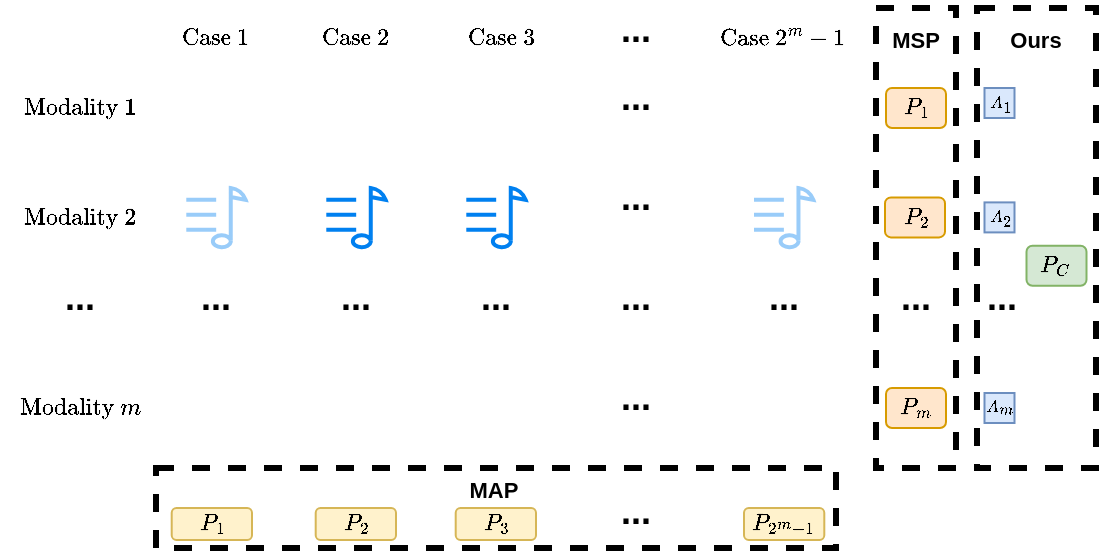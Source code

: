 <mxfile version="24.7.7">
  <diagram name="第 1 页" id="nYdEi7tRaGVO8EPhUYh8">
    <mxGraphModel dx="1173" dy="736" grid="1" gridSize="10" guides="1" tooltips="1" connect="1" arrows="1" fold="1" page="1" pageScale="1" pageWidth="827" pageHeight="1169" math="1" shadow="0">
      <root>
        <mxCell id="0" />
        <mxCell id="1" parent="0" />
        <mxCell id="d_G1SXAvkjPeiIFeZebY-1" value="" style="shape=image;html=1;verticalAlign=top;verticalLabelPosition=bottom;labelBackgroundColor=#ffffff;imageAspect=0;aspect=fixed;image=https://cdn0.iconfinder.com/data/icons/apple-apps/100/Apple_Photos-128.png" parent="1" vertex="1">
          <mxGeometry x="110" y="80" width="40" height="40" as="geometry" />
        </mxCell>
        <mxCell id="d_G1SXAvkjPeiIFeZebY-2" value="" style="shape=image;html=1;verticalAlign=top;verticalLabelPosition=bottom;labelBackgroundColor=#ffffff;imageAspect=0;aspect=fixed;image=https://cdn0.iconfinder.com/data/icons/apple-apps/100/Apple_Photos-128.png" parent="1" vertex="1">
          <mxGeometry x="250" y="80" width="40" height="40" as="geometry" />
        </mxCell>
        <mxCell id="d_G1SXAvkjPeiIFeZebY-3" value="" style="shape=image;html=1;verticalAlign=top;verticalLabelPosition=bottom;labelBackgroundColor=#ffffff;imageAspect=0;aspect=fixed;image=https://cdn0.iconfinder.com/data/icons/apple-apps/100/Apple_Photos-128.png;opacity=40;" parent="1" vertex="1">
          <mxGeometry x="180" y="80" width="40" height="40" as="geometry" />
        </mxCell>
        <mxCell id="d_G1SXAvkjPeiIFeZebY-5" value="" style="html=1;verticalLabelPosition=bottom;align=center;labelBackgroundColor=#ffffff;verticalAlign=top;strokeWidth=2;strokeColor=#0080F0;shadow=0;dashed=0;shape=mxgraph.ios7.icons.note;pointerEvents=1;textOpacity=50;whiteSpace=wrap;opacity=40;" parent="1" vertex="1">
          <mxGeometry x="115.15" y="140" width="29.7" height="29.7" as="geometry" />
        </mxCell>
        <mxCell id="d_G1SXAvkjPeiIFeZebY-6" value="" style="html=1;verticalLabelPosition=bottom;align=center;labelBackgroundColor=#ffffff;verticalAlign=top;strokeWidth=2;strokeColor=#0080F0;shadow=0;dashed=0;shape=mxgraph.ios7.icons.note;pointerEvents=1" parent="1" vertex="1">
          <mxGeometry x="255.15" y="140" width="29.7" height="29.7" as="geometry" />
        </mxCell>
        <mxCell id="d_G1SXAvkjPeiIFeZebY-7" value="" style="html=1;verticalLabelPosition=bottom;align=center;labelBackgroundColor=#ffffff;verticalAlign=top;strokeWidth=2;strokeColor=#0080F0;shadow=0;dashed=0;shape=mxgraph.ios7.icons.note;pointerEvents=1" parent="1" vertex="1">
          <mxGeometry x="185.15" y="140" width="29.7" height="29.7" as="geometry" />
        </mxCell>
        <mxCell id="d_G1SXAvkjPeiIFeZebY-9" value="" style="shape=image;html=1;verticalAlign=top;verticalLabelPosition=bottom;labelBackgroundColor=#ffffff;imageAspect=0;aspect=fixed;image=https://cdn4.iconfinder.com/data/icons/ionicons/512/icon-document-text-128.png" parent="1" vertex="1">
          <mxGeometry x="110" y="230" width="40" height="40" as="geometry" />
        </mxCell>
        <mxCell id="d_G1SXAvkjPeiIFeZebY-10" value="" style="shape=image;html=1;verticalAlign=top;verticalLabelPosition=bottom;labelBackgroundColor=#ffffff;imageAspect=0;aspect=fixed;image=https://cdn4.iconfinder.com/data/icons/ionicons/512/icon-document-text-128.png" parent="1" vertex="1">
          <mxGeometry x="180" y="230" width="40" height="40" as="geometry" />
        </mxCell>
        <mxCell id="d_G1SXAvkjPeiIFeZebY-11" value="" style="shape=image;html=1;verticalAlign=top;verticalLabelPosition=bottom;labelBackgroundColor=#ffffff;imageAspect=0;aspect=fixed;image=https://cdn4.iconfinder.com/data/icons/ionicons/512/icon-document-text-128.png;opacity=40;" parent="1" vertex="1">
          <mxGeometry x="250" y="230" width="40" height="40" as="geometry" />
        </mxCell>
        <mxCell id="d_G1SXAvkjPeiIFeZebY-13" value="&lt;b style=&quot;font-size: 18px;&quot;&gt;...&lt;/b&gt;" style="text;html=1;align=center;verticalAlign=middle;whiteSpace=wrap;rounded=0;fontSize=18;" parent="1" vertex="1">
          <mxGeometry x="100" y="180" width="60" height="30" as="geometry" />
        </mxCell>
        <mxCell id="d_G1SXAvkjPeiIFeZebY-14" value="" style="shape=image;html=1;verticalAlign=top;verticalLabelPosition=bottom;labelBackgroundColor=#ffffff;imageAspect=0;aspect=fixed;image=https://cdn0.iconfinder.com/data/icons/apple-apps/100/Apple_Photos-128.png" parent="1" vertex="1">
          <mxGeometry x="393.5" y="80" width="40" height="40" as="geometry" />
        </mxCell>
        <mxCell id="d_G1SXAvkjPeiIFeZebY-15" value="" style="html=1;verticalLabelPosition=bottom;align=center;labelBackgroundColor=#ffffff;verticalAlign=top;strokeWidth=2;strokeColor=#0080F0;shadow=0;dashed=0;shape=mxgraph.ios7.icons.note;pointerEvents=1;opacity=40;" parent="1" vertex="1">
          <mxGeometry x="399" y="140" width="29.7" height="29.7" as="geometry" />
        </mxCell>
        <mxCell id="d_G1SXAvkjPeiIFeZebY-16" value="" style="shape=image;html=1;verticalAlign=top;verticalLabelPosition=bottom;labelBackgroundColor=#ffffff;imageAspect=0;aspect=fixed;image=https://cdn4.iconfinder.com/data/icons/ionicons/512/icon-document-text-128.png;opacity=40;" parent="1" vertex="1">
          <mxGeometry x="394" y="230" width="40" height="40" as="geometry" />
        </mxCell>
        <mxCell id="d_G1SXAvkjPeiIFeZebY-17" value="&lt;b style=&quot;font-size: 18px;&quot;&gt;...&lt;/b&gt;" style="text;html=1;align=center;verticalAlign=middle;whiteSpace=wrap;rounded=0;fontSize=18;" parent="1" vertex="1">
          <mxGeometry x="170" y="180" width="60" height="30" as="geometry" />
        </mxCell>
        <mxCell id="d_G1SXAvkjPeiIFeZebY-18" value="&lt;b style=&quot;font-size: 18px;&quot;&gt;...&lt;/b&gt;" style="text;html=1;align=center;verticalAlign=middle;whiteSpace=wrap;rounded=0;fontSize=18;" parent="1" vertex="1">
          <mxGeometry x="240" y="180" width="60" height="30" as="geometry" />
        </mxCell>
        <mxCell id="d_G1SXAvkjPeiIFeZebY-19" value="&lt;b style=&quot;font-size: 18px;&quot;&gt;...&lt;/b&gt;" style="text;html=1;align=center;verticalAlign=middle;whiteSpace=wrap;rounded=0;fontSize=18;" parent="1" vertex="1">
          <mxGeometry x="310" y="80" width="60" height="30" as="geometry" />
        </mxCell>
        <mxCell id="d_G1SXAvkjPeiIFeZebY-20" value="&lt;b style=&quot;font-size: 18px;&quot;&gt;...&lt;/b&gt;" style="text;html=1;align=center;verticalAlign=middle;whiteSpace=wrap;rounded=0;fontSize=18;" parent="1" vertex="1">
          <mxGeometry x="310" y="130" width="60" height="30" as="geometry" />
        </mxCell>
        <mxCell id="d_G1SXAvkjPeiIFeZebY-21" value="&lt;b style=&quot;font-size: 18px;&quot;&gt;...&lt;/b&gt;" style="text;html=1;align=center;verticalAlign=middle;whiteSpace=wrap;rounded=0;fontSize=18;" parent="1" vertex="1">
          <mxGeometry x="310" y="180" width="60" height="30" as="geometry" />
        </mxCell>
        <mxCell id="d_G1SXAvkjPeiIFeZebY-22" value="&lt;b style=&quot;font-size: 18px;&quot;&gt;...&lt;/b&gt;" style="text;html=1;align=center;verticalAlign=middle;whiteSpace=wrap;rounded=0;fontSize=18;" parent="1" vertex="1">
          <mxGeometry x="383.5" y="180" width="60" height="30" as="geometry" />
        </mxCell>
        <mxCell id="d_G1SXAvkjPeiIFeZebY-23" value="&lt;b style=&quot;font-size: 18px;&quot;&gt;...&lt;/b&gt;" style="text;html=1;align=center;verticalAlign=middle;whiteSpace=wrap;rounded=0;fontSize=18;" parent="1" vertex="1">
          <mxGeometry x="310" y="230" width="60" height="30" as="geometry" />
        </mxCell>
        <mxCell id="d_G1SXAvkjPeiIFeZebY-31" value="&lt;span style=&quot;font-size: 10px;&quot;&gt;$$\text{Case} \ 2^m - 1$$&lt;/span&gt;" style="text;html=1;align=center;verticalAlign=middle;whiteSpace=wrap;rounded=0;fontSize=10;fontStyle=1" parent="1" vertex="1">
          <mxGeometry x="376" y="50" width="75.15" height="30" as="geometry" />
        </mxCell>
        <mxCell id="d_G1SXAvkjPeiIFeZebY-32" value="&lt;span style=&quot;font-size: 10px;&quot;&gt;$$\text{Case} \ 1$$&lt;/span&gt;" style="text;html=1;align=center;verticalAlign=middle;whiteSpace=wrap;rounded=0;fontSize=10;fontStyle=1" parent="1" vertex="1">
          <mxGeometry x="92.42" y="50" width="75.15" height="30" as="geometry" />
        </mxCell>
        <mxCell id="d_G1SXAvkjPeiIFeZebY-33" value="&lt;span style=&quot;font-size: 10px;&quot;&gt;$$\text{Case} \ 2$$&lt;/span&gt;" style="text;html=1;align=center;verticalAlign=middle;whiteSpace=wrap;rounded=0;fontSize=10;fontStyle=1" parent="1" vertex="1">
          <mxGeometry x="162.42" y="50" width="75.15" height="30" as="geometry" />
        </mxCell>
        <mxCell id="d_G1SXAvkjPeiIFeZebY-34" value="&lt;span style=&quot;font-size: 10px;&quot;&gt;$$\text{Case} \ 3$$&lt;/span&gt;" style="text;html=1;align=center;verticalAlign=middle;whiteSpace=wrap;rounded=0;fontSize=10;fontStyle=1" parent="1" vertex="1">
          <mxGeometry x="234.85" y="50" width="75.15" height="30" as="geometry" />
        </mxCell>
        <mxCell id="d_G1SXAvkjPeiIFeZebY-35" value="&lt;span style=&quot;font-size: 10px;&quot;&gt;$$\text{Modality} \ 1$$&lt;/span&gt;" style="text;html=1;align=center;verticalAlign=middle;whiteSpace=wrap;rounded=0;fontSize=10;fontStyle=1" parent="1" vertex="1">
          <mxGeometry x="24.85" y="85" width="75.15" height="30" as="geometry" />
        </mxCell>
        <mxCell id="d_G1SXAvkjPeiIFeZebY-36" value="&lt;span style=&quot;font-size: 10px;&quot;&gt;$$\text{Modality} \ 2$$&lt;/span&gt;" style="text;html=1;align=center;verticalAlign=middle;whiteSpace=wrap;rounded=0;fontSize=10;fontStyle=1" parent="1" vertex="1">
          <mxGeometry x="24.85" y="139.7" width="75.15" height="30" as="geometry" />
        </mxCell>
        <mxCell id="d_G1SXAvkjPeiIFeZebY-37" value="&lt;span style=&quot;font-size: 10px;&quot;&gt;$$\text{Modality} \ m$$&lt;/span&gt;" style="text;html=1;align=center;verticalAlign=middle;whiteSpace=wrap;rounded=0;fontSize=10;fontStyle=1" parent="1" vertex="1">
          <mxGeometry x="24.85" y="235" width="75.15" height="30" as="geometry" />
        </mxCell>
        <mxCell id="d_G1SXAvkjPeiIFeZebY-38" value="&lt;div&gt;&lt;br&gt;&lt;/div&gt;" style="rounded=0;whiteSpace=wrap;html=1;dashed=1;strokeWidth=3;" parent="1" vertex="1">
          <mxGeometry x="100" y="280" width="340" height="40" as="geometry" />
        </mxCell>
        <mxCell id="d_G1SXAvkjPeiIFeZebY-39" value="$$P_1$$" style="rounded=1;whiteSpace=wrap;html=1;fontSize=10;fillColor=#fff2cc;strokeColor=#d6b656;" parent="1" vertex="1">
          <mxGeometry x="107.85" y="300" width="40.15" height="16" as="geometry" />
        </mxCell>
        <mxCell id="d_G1SXAvkjPeiIFeZebY-40" value="$$P_2$$" style="rounded=1;whiteSpace=wrap;html=1;fontSize=10;fillColor=#fff2cc;strokeColor=#d6b656;" parent="1" vertex="1">
          <mxGeometry x="179.85" y="300" width="40.15" height="16" as="geometry" />
        </mxCell>
        <mxCell id="d_G1SXAvkjPeiIFeZebY-41" value="$$P_3$$" style="rounded=1;whiteSpace=wrap;html=1;fontSize=10;fillColor=#fff2cc;strokeColor=#d6b656;" parent="1" vertex="1">
          <mxGeometry x="249.85" y="300" width="40.15" height="16" as="geometry" />
        </mxCell>
        <mxCell id="d_G1SXAvkjPeiIFeZebY-42" value="$$P_{2^m-1}$$" style="rounded=1;whiteSpace=wrap;html=1;fontSize=10;fillColor=#fff2cc;strokeColor=#d6b656;" parent="1" vertex="1">
          <mxGeometry x="394" y="300" width="40.15" height="16" as="geometry" />
        </mxCell>
        <mxCell id="d_G1SXAvkjPeiIFeZebY-43" value="MAP" style="text;html=1;align=center;verticalAlign=middle;whiteSpace=wrap;rounded=0;fontStyle=1;fontSize=11;" parent="1" vertex="1">
          <mxGeometry x="239" y="276" width="60" height="30" as="geometry" />
        </mxCell>
        <mxCell id="d_G1SXAvkjPeiIFeZebY-44" value="&lt;b style=&quot;font-size: 18px;&quot;&gt;...&lt;/b&gt;" style="text;html=1;align=center;verticalAlign=middle;whiteSpace=wrap;rounded=0;fontSize=18;" parent="1" vertex="1">
          <mxGeometry x="310" y="287" width="60" height="30" as="geometry" />
        </mxCell>
        <mxCell id="d_G1SXAvkjPeiIFeZebY-45" value="" style="rounded=0;whiteSpace=wrap;html=1;dashed=1;strokeWidth=3;" parent="1" vertex="1">
          <mxGeometry x="460" y="50" width="40" height="230" as="geometry" />
        </mxCell>
        <mxCell id="d_G1SXAvkjPeiIFeZebY-46" value="MSP" style="text;html=1;align=center;verticalAlign=middle;whiteSpace=wrap;rounded=0;fontStyle=1;fontSize=11;" parent="1" vertex="1">
          <mxGeometry x="449.5" y="51" width="60" height="30" as="geometry" />
        </mxCell>
        <mxCell id="d_G1SXAvkjPeiIFeZebY-47" value="" style="rounded=0;whiteSpace=wrap;html=1;dashed=1;strokeWidth=3;" parent="1" vertex="1">
          <mxGeometry x="510.5" y="50" width="59.5" height="230" as="geometry" />
        </mxCell>
        <mxCell id="d_G1SXAvkjPeiIFeZebY-48" value="Ours" style="text;html=1;align=center;verticalAlign=middle;whiteSpace=wrap;rounded=0;fontStyle=1;fontSize=11;" parent="1" vertex="1">
          <mxGeometry x="510" y="51" width="60" height="30" as="geometry" />
        </mxCell>
        <mxCell id="d_G1SXAvkjPeiIFeZebY-49" value="$$P_1$$" style="rounded=1;whiteSpace=wrap;html=1;fontSize=10;fillColor=#ffe6cc;strokeColor=#d79b00;" parent="1" vertex="1">
          <mxGeometry x="465" y="90" width="30" height="20" as="geometry" />
        </mxCell>
        <mxCell id="d_G1SXAvkjPeiIFeZebY-50" value="$$P_2$$" style="rounded=1;whiteSpace=wrap;html=1;fontSize=10;fillColor=#ffe6cc;strokeColor=#d79b00;" parent="1" vertex="1">
          <mxGeometry x="464.5" y="144.7" width="30" height="20" as="geometry" />
        </mxCell>
        <mxCell id="d_G1SXAvkjPeiIFeZebY-51" value="$$P_m$$" style="rounded=1;whiteSpace=wrap;html=1;fontSize=10;fillColor=#ffe6cc;strokeColor=#d79b00;" parent="1" vertex="1">
          <mxGeometry x="465" y="240" width="30" height="20" as="geometry" />
        </mxCell>
        <mxCell id="d_G1SXAvkjPeiIFeZebY-55" value="&lt;b style=&quot;font-size: 18px;&quot;&gt;...&lt;/b&gt;" style="text;html=1;align=center;verticalAlign=middle;whiteSpace=wrap;rounded=0;fontSize=18;" parent="1" vertex="1">
          <mxGeometry x="449.5" y="180" width="60" height="30" as="geometry" />
        </mxCell>
        <mxCell id="d_G1SXAvkjPeiIFeZebY-56" value="&lt;b style=&quot;font-size: 18px;&quot;&gt;...&lt;/b&gt;" style="text;html=1;align=center;verticalAlign=middle;whiteSpace=wrap;rounded=0;fontSize=18;" parent="1" vertex="1">
          <mxGeometry x="493.25" y="180" width="60" height="30" as="geometry" />
        </mxCell>
        <mxCell id="d_G1SXAvkjPeiIFeZebY-58" value="$$P_C$$" style="rounded=1;whiteSpace=wrap;html=1;fontSize=10;fillColor=#d5e8d4;strokeColor=#82b366;" parent="1" vertex="1">
          <mxGeometry x="535.25" y="168.85" width="30" height="20" as="geometry" />
        </mxCell>
        <mxCell id="d_G1SXAvkjPeiIFeZebY-59" value="$$\ A_1$$" style="rounded=0;whiteSpace=wrap;html=1;fontSize=7;fillColor=#dae8fc;strokeColor=#6c8ebf;" parent="1" vertex="1">
          <mxGeometry x="514.25" y="90" width="15" height="15" as="geometry" />
        </mxCell>
        <mxCell id="d_G1SXAvkjPeiIFeZebY-62" value="$$\ A_2$$" style="rounded=0;whiteSpace=wrap;html=1;fontSize=7;fillColor=#dae8fc;strokeColor=#6c8ebf;" parent="1" vertex="1">
          <mxGeometry x="514.25" y="147.2" width="15" height="15" as="geometry" />
        </mxCell>
        <mxCell id="d_G1SXAvkjPeiIFeZebY-63" value="$$\ A_m$$" style="rounded=0;whiteSpace=wrap;html=1;fontSize=7;fillColor=#dae8fc;strokeColor=#6c8ebf;" parent="1" vertex="1">
          <mxGeometry x="514.25" y="242.5" width="15" height="15" as="geometry" />
        </mxCell>
        <mxCell id="WyexHo8u7OugBFwpjFAo-1" value="&lt;b style=&quot;font-size: 18px;&quot;&gt;...&lt;/b&gt;" style="text;html=1;align=center;verticalAlign=middle;whiteSpace=wrap;rounded=0;fontSize=18;" vertex="1" parent="1">
          <mxGeometry x="32.42" y="179.85" width="60" height="30" as="geometry" />
        </mxCell>
        <mxCell id="WyexHo8u7OugBFwpjFAo-2" value="&lt;b style=&quot;font-size: 18px;&quot;&gt;...&lt;/b&gt;" style="text;html=1;align=center;verticalAlign=middle;whiteSpace=wrap;rounded=0;fontSize=18;" vertex="1" parent="1">
          <mxGeometry x="310" y="46" width="60" height="30" as="geometry" />
        </mxCell>
      </root>
    </mxGraphModel>
  </diagram>
</mxfile>
